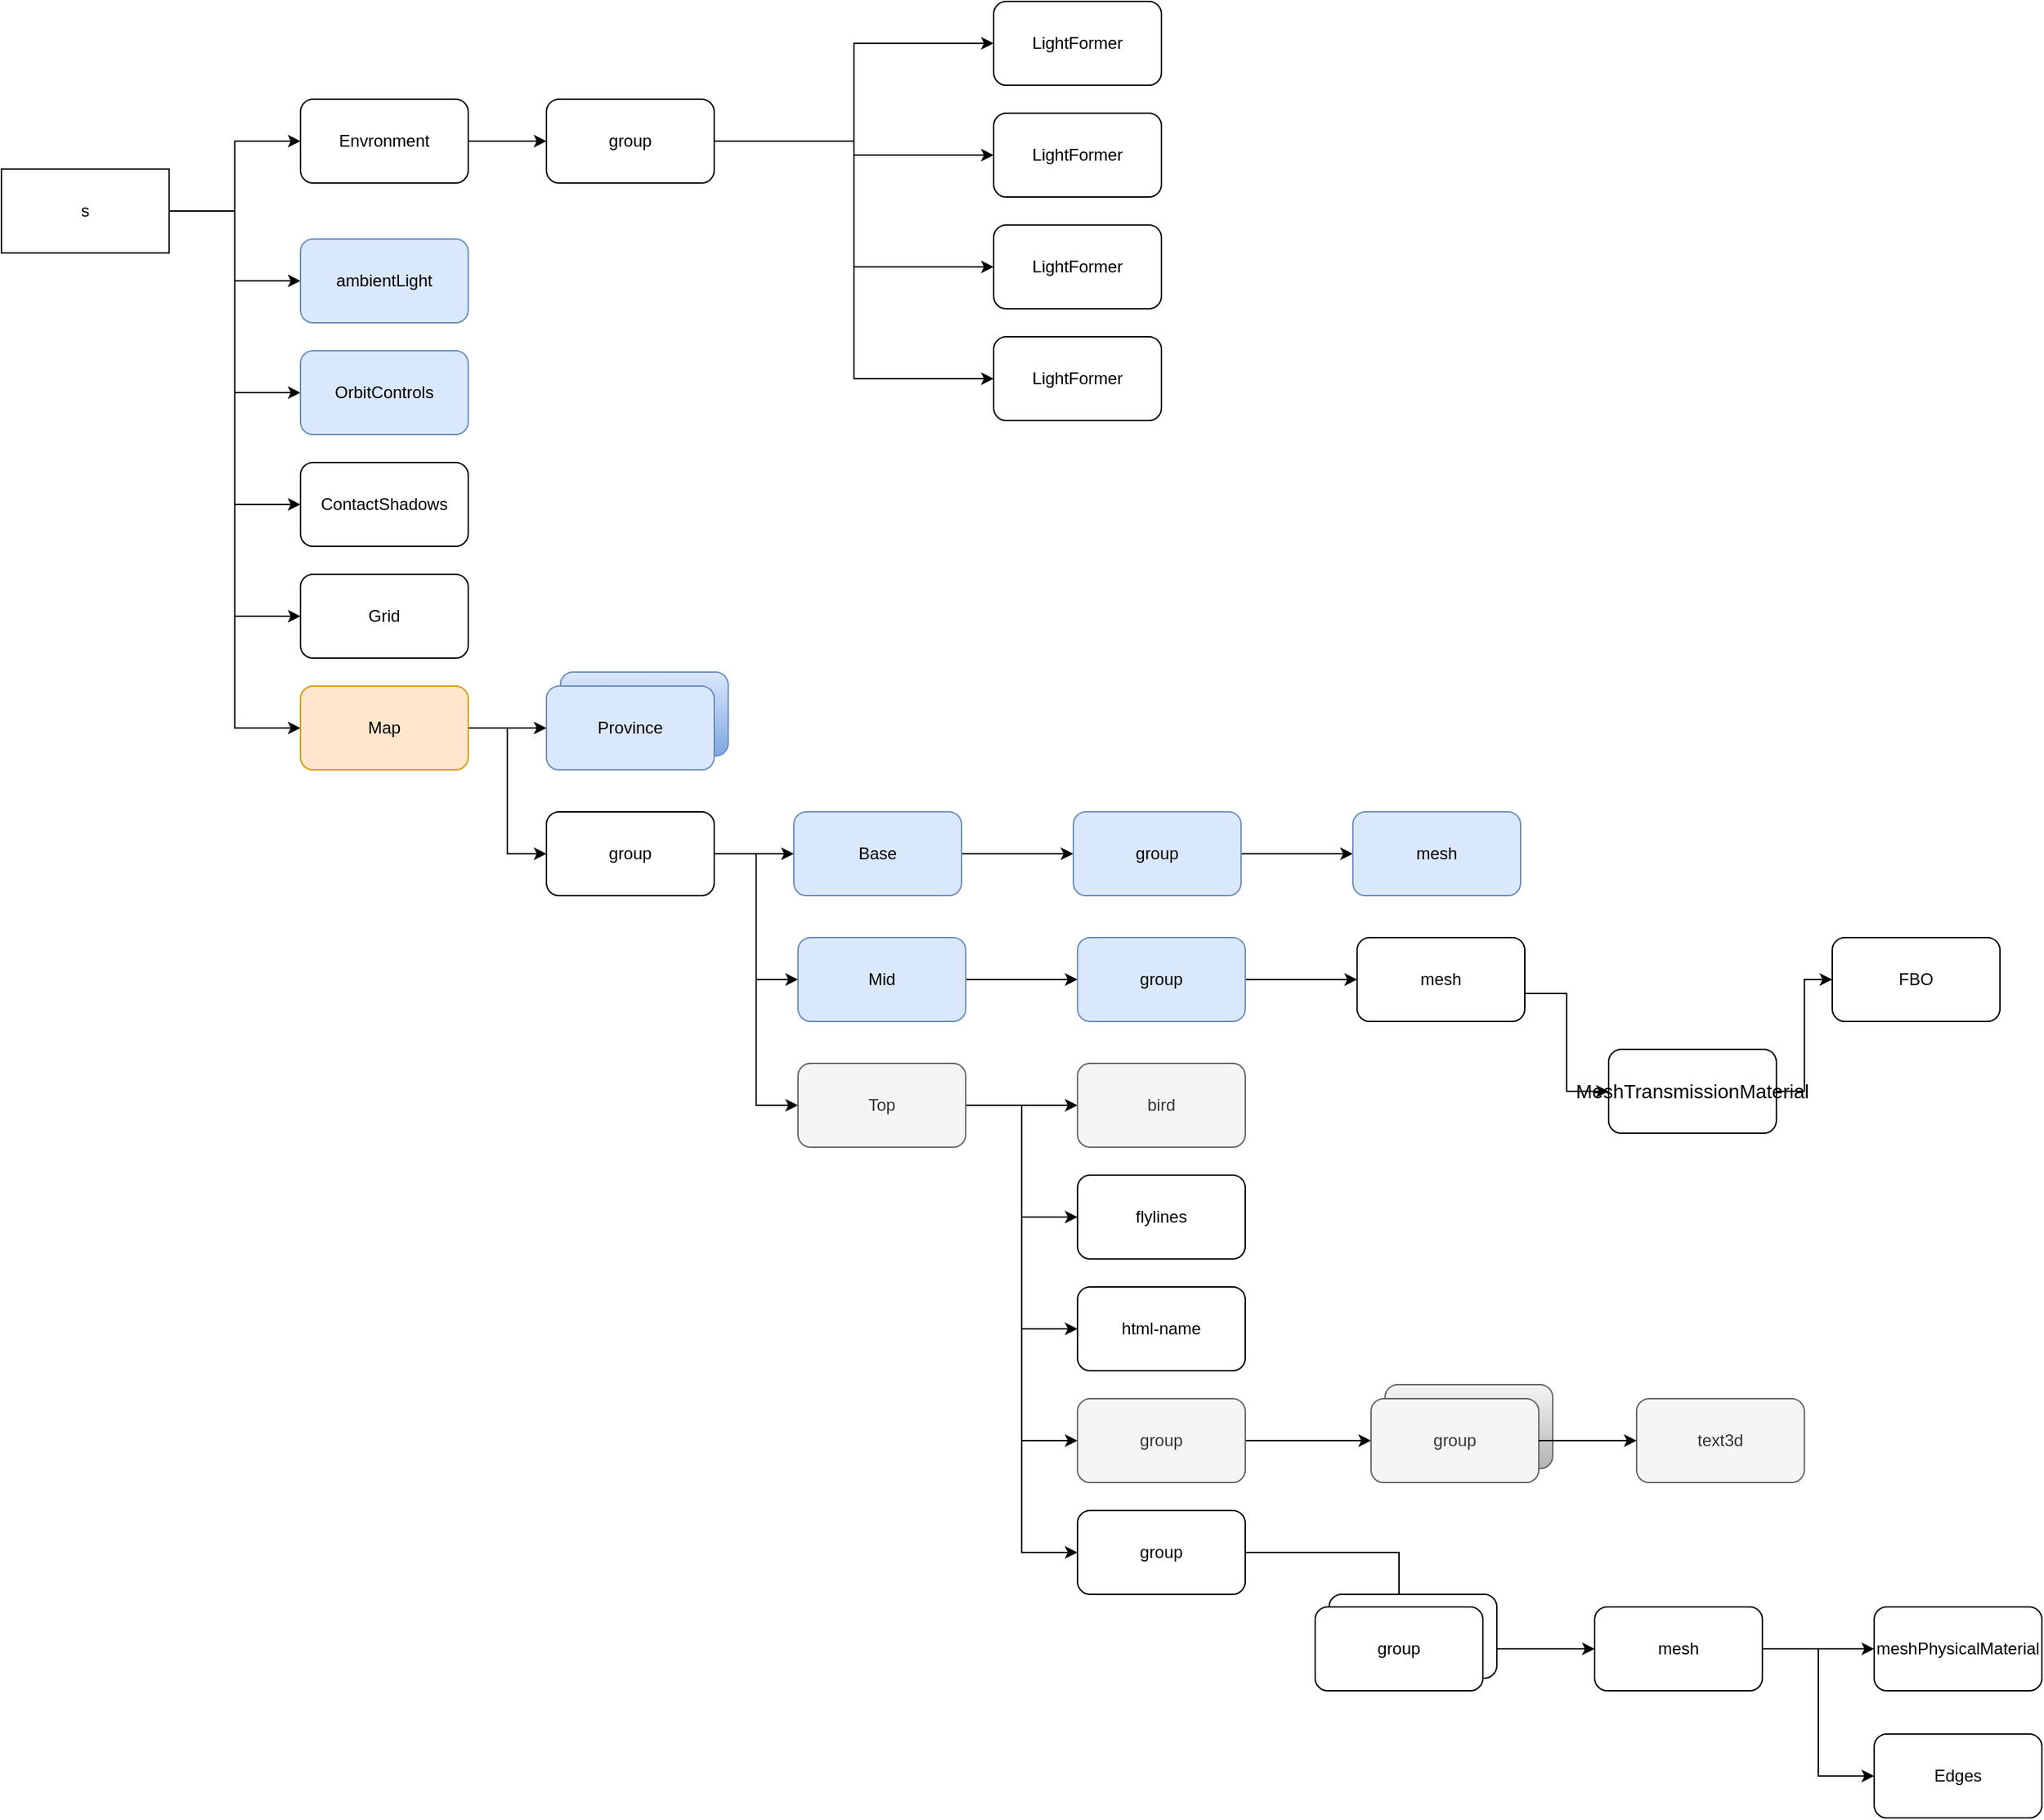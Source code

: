 <mxfile version="22.1.2" type="github">
  <diagram name="第 1 页" id="r-a5tPxfovDQRw7EhzH9">
    <mxGraphModel dx="1166" dy="824" grid="1" gridSize="10" guides="1" tooltips="1" connect="1" arrows="1" fold="1" page="1" pageScale="1" pageWidth="827" pageHeight="1169" math="0" shadow="0">
      <root>
        <mxCell id="0" />
        <mxCell id="1" parent="0" />
        <mxCell id="wlc8I1Woqjt-u-lDNjGX-18" style="edgeStyle=orthogonalEdgeStyle;rounded=0;orthogonalLoop=1;jettySize=auto;html=1;" edge="1" parent="1" source="wlc8I1Woqjt-u-lDNjGX-1" target="wlc8I1Woqjt-u-lDNjGX-3">
          <mxGeometry relative="1" as="geometry" />
        </mxCell>
        <mxCell id="wlc8I1Woqjt-u-lDNjGX-19" style="edgeStyle=orthogonalEdgeStyle;rounded=0;orthogonalLoop=1;jettySize=auto;html=1;entryX=0;entryY=0.5;entryDx=0;entryDy=0;" edge="1" parent="1" source="wlc8I1Woqjt-u-lDNjGX-1" target="wlc8I1Woqjt-u-lDNjGX-2">
          <mxGeometry relative="1" as="geometry" />
        </mxCell>
        <mxCell id="wlc8I1Woqjt-u-lDNjGX-23" style="edgeStyle=orthogonalEdgeStyle;rounded=0;orthogonalLoop=1;jettySize=auto;html=1;entryX=0;entryY=0.5;entryDx=0;entryDy=0;" edge="1" parent="1" source="wlc8I1Woqjt-u-lDNjGX-1" target="wlc8I1Woqjt-u-lDNjGX-22">
          <mxGeometry relative="1" as="geometry">
            <Array as="points">
              <mxPoint x="307" y="170" />
              <mxPoint x="307" y="300" />
            </Array>
          </mxGeometry>
        </mxCell>
        <mxCell id="wlc8I1Woqjt-u-lDNjGX-24" style="edgeStyle=orthogonalEdgeStyle;rounded=0;orthogonalLoop=1;jettySize=auto;html=1;entryX=0;entryY=0.5;entryDx=0;entryDy=0;" edge="1" parent="1" source="wlc8I1Woqjt-u-lDNjGX-1" target="wlc8I1Woqjt-u-lDNjGX-21">
          <mxGeometry relative="1" as="geometry">
            <Array as="points">
              <mxPoint x="307" y="170" />
              <mxPoint x="307" y="380" />
            </Array>
          </mxGeometry>
        </mxCell>
        <mxCell id="wlc8I1Woqjt-u-lDNjGX-27" style="edgeStyle=orthogonalEdgeStyle;rounded=0;orthogonalLoop=1;jettySize=auto;html=1;entryX=0;entryY=0.5;entryDx=0;entryDy=0;" edge="1" parent="1" source="wlc8I1Woqjt-u-lDNjGX-1" target="wlc8I1Woqjt-u-lDNjGX-26">
          <mxGeometry relative="1" as="geometry" />
        </mxCell>
        <mxCell id="wlc8I1Woqjt-u-lDNjGX-29" style="edgeStyle=orthogonalEdgeStyle;rounded=0;orthogonalLoop=1;jettySize=auto;html=1;entryX=0;entryY=0.5;entryDx=0;entryDy=0;" edge="1" parent="1" source="wlc8I1Woqjt-u-lDNjGX-1" target="wlc8I1Woqjt-u-lDNjGX-28">
          <mxGeometry relative="1" as="geometry" />
        </mxCell>
        <mxCell id="wlc8I1Woqjt-u-lDNjGX-1" value="s" style="rounded=0;whiteSpace=wrap;html=1;" vertex="1" parent="1">
          <mxGeometry x="140" y="140" width="120" height="60" as="geometry" />
        </mxCell>
        <mxCell id="wlc8I1Woqjt-u-lDNjGX-6" style="edgeStyle=orthogonalEdgeStyle;rounded=0;orthogonalLoop=1;jettySize=auto;html=1;" edge="1" parent="1" source="wlc8I1Woqjt-u-lDNjGX-2" target="wlc8I1Woqjt-u-lDNjGX-7">
          <mxGeometry relative="1" as="geometry">
            <mxPoint x="610" y="130" as="targetPoint" />
          </mxGeometry>
        </mxCell>
        <mxCell id="wlc8I1Woqjt-u-lDNjGX-2" value="Envronment" style="rounded=1;whiteSpace=wrap;html=1;" vertex="1" parent="1">
          <mxGeometry x="354" y="90" width="120" height="60" as="geometry" />
        </mxCell>
        <mxCell id="wlc8I1Woqjt-u-lDNjGX-3" value="ambientLight" style="rounded=1;whiteSpace=wrap;html=1;fillColor=#dae8fc;strokeColor=#6c8ebf;" vertex="1" parent="1">
          <mxGeometry x="354" y="190" width="120" height="60" as="geometry" />
        </mxCell>
        <mxCell id="wlc8I1Woqjt-u-lDNjGX-8" style="edgeStyle=orthogonalEdgeStyle;rounded=0;orthogonalLoop=1;jettySize=auto;html=1;" edge="1" parent="1" source="wlc8I1Woqjt-u-lDNjGX-7" target="wlc8I1Woqjt-u-lDNjGX-9">
          <mxGeometry relative="1" as="geometry">
            <mxPoint x="750" y="130" as="targetPoint" />
            <Array as="points">
              <mxPoint x="750" y="120" />
              <mxPoint x="750" y="50" />
            </Array>
          </mxGeometry>
        </mxCell>
        <mxCell id="wlc8I1Woqjt-u-lDNjGX-13" style="edgeStyle=orthogonalEdgeStyle;rounded=0;orthogonalLoop=1;jettySize=auto;html=1;" edge="1" parent="1" source="wlc8I1Woqjt-u-lDNjGX-7" target="wlc8I1Woqjt-u-lDNjGX-12">
          <mxGeometry relative="1" as="geometry" />
        </mxCell>
        <mxCell id="wlc8I1Woqjt-u-lDNjGX-15" style="edgeStyle=orthogonalEdgeStyle;rounded=0;orthogonalLoop=1;jettySize=auto;html=1;entryX=0;entryY=0.5;entryDx=0;entryDy=0;" edge="1" parent="1" source="wlc8I1Woqjt-u-lDNjGX-7" target="wlc8I1Woqjt-u-lDNjGX-10">
          <mxGeometry relative="1" as="geometry" />
        </mxCell>
        <mxCell id="wlc8I1Woqjt-u-lDNjGX-17" style="edgeStyle=orthogonalEdgeStyle;rounded=0;orthogonalLoop=1;jettySize=auto;html=1;entryX=0;entryY=0.5;entryDx=0;entryDy=0;" edge="1" parent="1" source="wlc8I1Woqjt-u-lDNjGX-7" target="wlc8I1Woqjt-u-lDNjGX-16">
          <mxGeometry relative="1" as="geometry" />
        </mxCell>
        <mxCell id="wlc8I1Woqjt-u-lDNjGX-7" value="group" style="rounded=1;whiteSpace=wrap;html=1;" vertex="1" parent="1">
          <mxGeometry x="530" y="90" width="120" height="60" as="geometry" />
        </mxCell>
        <mxCell id="wlc8I1Woqjt-u-lDNjGX-9" value="LightFormer" style="rounded=1;whiteSpace=wrap;html=1;" vertex="1" parent="1">
          <mxGeometry x="850" y="20" width="120" height="60" as="geometry" />
        </mxCell>
        <mxCell id="wlc8I1Woqjt-u-lDNjGX-10" value="LightFormer" style="rounded=1;whiteSpace=wrap;html=1;" vertex="1" parent="1">
          <mxGeometry x="850" y="180" width="120" height="60" as="geometry" />
        </mxCell>
        <mxCell id="wlc8I1Woqjt-u-lDNjGX-12" value="LightFormer" style="rounded=1;whiteSpace=wrap;html=1;" vertex="1" parent="1">
          <mxGeometry x="850" y="100" width="120" height="60" as="geometry" />
        </mxCell>
        <mxCell id="wlc8I1Woqjt-u-lDNjGX-16" value="LightFormer" style="rounded=1;whiteSpace=wrap;html=1;" vertex="1" parent="1">
          <mxGeometry x="850" y="260" width="120" height="60" as="geometry" />
        </mxCell>
        <mxCell id="wlc8I1Woqjt-u-lDNjGX-21" value="ContactShadows" style="rounded=1;whiteSpace=wrap;html=1;" vertex="1" parent="1">
          <mxGeometry x="354" y="350" width="120" height="60" as="geometry" />
        </mxCell>
        <mxCell id="wlc8I1Woqjt-u-lDNjGX-22" value="OrbitControls" style="rounded=1;whiteSpace=wrap;html=1;fillColor=#dae8fc;strokeColor=#6c8ebf;" vertex="1" parent="1">
          <mxGeometry x="354" y="270" width="120" height="60" as="geometry" />
        </mxCell>
        <mxCell id="wlc8I1Woqjt-u-lDNjGX-26" value="Grid" style="rounded=1;whiteSpace=wrap;html=1;" vertex="1" parent="1">
          <mxGeometry x="354" y="430" width="120" height="60" as="geometry" />
        </mxCell>
        <mxCell id="wlc8I1Woqjt-u-lDNjGX-31" style="edgeStyle=orthogonalEdgeStyle;rounded=0;orthogonalLoop=1;jettySize=auto;html=1;" edge="1" parent="1" source="wlc8I1Woqjt-u-lDNjGX-28" target="wlc8I1Woqjt-u-lDNjGX-30">
          <mxGeometry relative="1" as="geometry" />
        </mxCell>
        <mxCell id="wlc8I1Woqjt-u-lDNjGX-34" style="edgeStyle=orthogonalEdgeStyle;rounded=0;orthogonalLoop=1;jettySize=auto;html=1;entryX=0;entryY=0.5;entryDx=0;entryDy=0;" edge="1" parent="1" source="wlc8I1Woqjt-u-lDNjGX-28" target="wlc8I1Woqjt-u-lDNjGX-35">
          <mxGeometry relative="1" as="geometry">
            <mxPoint x="450" y="670" as="targetPoint" />
          </mxGeometry>
        </mxCell>
        <mxCell id="wlc8I1Woqjt-u-lDNjGX-28" value="Map" style="rounded=1;whiteSpace=wrap;html=1;fillColor=#ffe6cc;strokeColor=#d79b00;" vertex="1" parent="1">
          <mxGeometry x="354" y="510" width="120" height="60" as="geometry" />
        </mxCell>
        <mxCell id="wlc8I1Woqjt-u-lDNjGX-48" value="" style="edgeStyle=orthogonalEdgeStyle;rounded=0;orthogonalLoop=1;jettySize=auto;html=1;" edge="1" parent="1" source="wlc8I1Woqjt-u-lDNjGX-33" target="wlc8I1Woqjt-u-lDNjGX-47">
          <mxGeometry relative="1" as="geometry" />
        </mxCell>
        <mxCell id="wlc8I1Woqjt-u-lDNjGX-33" value="Base" style="rounded=1;whiteSpace=wrap;html=1;fillColor=#dae8fc;strokeColor=#6c8ebf;" vertex="1" parent="1">
          <mxGeometry x="707" y="600" width="120" height="60" as="geometry" />
        </mxCell>
        <mxCell id="wlc8I1Woqjt-u-lDNjGX-41" style="edgeStyle=orthogonalEdgeStyle;rounded=0;orthogonalLoop=1;jettySize=auto;html=1;" edge="1" parent="1" source="wlc8I1Woqjt-u-lDNjGX-35" target="wlc8I1Woqjt-u-lDNjGX-33">
          <mxGeometry relative="1" as="geometry" />
        </mxCell>
        <mxCell id="wlc8I1Woqjt-u-lDNjGX-43" style="edgeStyle=orthogonalEdgeStyle;rounded=0;orthogonalLoop=1;jettySize=auto;html=1;entryX=0;entryY=0.5;entryDx=0;entryDy=0;" edge="1" parent="1" source="wlc8I1Woqjt-u-lDNjGX-35" target="wlc8I1Woqjt-u-lDNjGX-42">
          <mxGeometry relative="1" as="geometry" />
        </mxCell>
        <mxCell id="wlc8I1Woqjt-u-lDNjGX-45" style="edgeStyle=orthogonalEdgeStyle;rounded=0;orthogonalLoop=1;jettySize=auto;html=1;entryX=0;entryY=0.5;entryDx=0;entryDy=0;" edge="1" parent="1" source="wlc8I1Woqjt-u-lDNjGX-35" target="wlc8I1Woqjt-u-lDNjGX-44">
          <mxGeometry relative="1" as="geometry" />
        </mxCell>
        <mxCell id="wlc8I1Woqjt-u-lDNjGX-35" value="group" style="rounded=1;whiteSpace=wrap;html=1;" vertex="1" parent="1">
          <mxGeometry x="530" y="600" width="120" height="60" as="geometry" />
        </mxCell>
        <mxCell id="wlc8I1Woqjt-u-lDNjGX-52" value="" style="edgeStyle=orthogonalEdgeStyle;rounded=0;orthogonalLoop=1;jettySize=auto;html=1;" edge="1" parent="1" source="wlc8I1Woqjt-u-lDNjGX-42" target="wlc8I1Woqjt-u-lDNjGX-51">
          <mxGeometry relative="1" as="geometry" />
        </mxCell>
        <mxCell id="wlc8I1Woqjt-u-lDNjGX-42" value="Mid" style="rounded=1;whiteSpace=wrap;html=1;fillColor=#dae8fc;strokeColor=#6c8ebf;" vertex="1" parent="1">
          <mxGeometry x="710" y="690" width="120" height="60" as="geometry" />
        </mxCell>
        <mxCell id="wlc8I1Woqjt-u-lDNjGX-56" value="" style="edgeStyle=orthogonalEdgeStyle;rounded=0;orthogonalLoop=1;jettySize=auto;html=1;" edge="1" parent="1" source="wlc8I1Woqjt-u-lDNjGX-44" target="wlc8I1Woqjt-u-lDNjGX-55">
          <mxGeometry relative="1" as="geometry" />
        </mxCell>
        <mxCell id="wlc8I1Woqjt-u-lDNjGX-58" value="" style="edgeStyle=orthogonalEdgeStyle;rounded=0;orthogonalLoop=1;jettySize=auto;html=1;entryX=0;entryY=0.5;entryDx=0;entryDy=0;" edge="1" parent="1" source="wlc8I1Woqjt-u-lDNjGX-44" target="wlc8I1Woqjt-u-lDNjGX-57">
          <mxGeometry relative="1" as="geometry" />
        </mxCell>
        <mxCell id="wlc8I1Woqjt-u-lDNjGX-61" value="" style="edgeStyle=orthogonalEdgeStyle;rounded=0;orthogonalLoop=1;jettySize=auto;html=1;entryX=0;entryY=0.5;entryDx=0;entryDy=0;" edge="1" parent="1" source="wlc8I1Woqjt-u-lDNjGX-44" target="wlc8I1Woqjt-u-lDNjGX-60">
          <mxGeometry relative="1" as="geometry" />
        </mxCell>
        <mxCell id="wlc8I1Woqjt-u-lDNjGX-63" style="edgeStyle=orthogonalEdgeStyle;rounded=0;orthogonalLoop=1;jettySize=auto;html=1;entryX=0;entryY=0.5;entryDx=0;entryDy=0;" edge="1" parent="1" source="wlc8I1Woqjt-u-lDNjGX-44" target="wlc8I1Woqjt-u-lDNjGX-62">
          <mxGeometry relative="1" as="geometry" />
        </mxCell>
        <mxCell id="wlc8I1Woqjt-u-lDNjGX-65" style="edgeStyle=orthogonalEdgeStyle;rounded=0;orthogonalLoop=1;jettySize=auto;html=1;entryX=0;entryY=0.5;entryDx=0;entryDy=0;" edge="1" parent="1" source="wlc8I1Woqjt-u-lDNjGX-44" target="wlc8I1Woqjt-u-lDNjGX-64">
          <mxGeometry relative="1" as="geometry" />
        </mxCell>
        <mxCell id="wlc8I1Woqjt-u-lDNjGX-44" value="Top" style="rounded=1;whiteSpace=wrap;html=1;fillColor=#f5f5f5;fontColor=#333333;strokeColor=#666666;" vertex="1" parent="1">
          <mxGeometry x="710" y="780" width="120" height="60" as="geometry" />
        </mxCell>
        <mxCell id="wlc8I1Woqjt-u-lDNjGX-50" value="" style="edgeStyle=orthogonalEdgeStyle;rounded=0;orthogonalLoop=1;jettySize=auto;html=1;" edge="1" parent="1" source="wlc8I1Woqjt-u-lDNjGX-47" target="wlc8I1Woqjt-u-lDNjGX-49">
          <mxGeometry relative="1" as="geometry" />
        </mxCell>
        <mxCell id="wlc8I1Woqjt-u-lDNjGX-47" value="group&lt;br&gt;" style="rounded=1;whiteSpace=wrap;html=1;fillColor=#dae8fc;strokeColor=#6c8ebf;" vertex="1" parent="1">
          <mxGeometry x="907" y="600" width="120" height="60" as="geometry" />
        </mxCell>
        <mxCell id="wlc8I1Woqjt-u-lDNjGX-49" value="mesh&lt;br&gt;" style="rounded=1;whiteSpace=wrap;html=1;fillColor=#dae8fc;strokeColor=#6c8ebf;" vertex="1" parent="1">
          <mxGeometry x="1107" y="600" width="120" height="60" as="geometry" />
        </mxCell>
        <mxCell id="wlc8I1Woqjt-u-lDNjGX-54" value="" style="edgeStyle=orthogonalEdgeStyle;rounded=0;orthogonalLoop=1;jettySize=auto;html=1;" edge="1" parent="1" source="wlc8I1Woqjt-u-lDNjGX-51" target="wlc8I1Woqjt-u-lDNjGX-53">
          <mxGeometry relative="1" as="geometry" />
        </mxCell>
        <mxCell id="wlc8I1Woqjt-u-lDNjGX-51" value="group&lt;br&gt;" style="rounded=1;whiteSpace=wrap;html=1;fillColor=#dae8fc;strokeColor=#6c8ebf;" vertex="1" parent="1">
          <mxGeometry x="910" y="690" width="120" height="60" as="geometry" />
        </mxCell>
        <mxCell id="wlc8I1Woqjt-u-lDNjGX-89" value="" style="edgeStyle=orthogonalEdgeStyle;rounded=0;orthogonalLoop=1;jettySize=auto;html=1;entryX=0;entryY=0.5;entryDx=0;entryDy=0;" edge="1" parent="1" source="wlc8I1Woqjt-u-lDNjGX-53" target="wlc8I1Woqjt-u-lDNjGX-88">
          <mxGeometry relative="1" as="geometry">
            <Array as="points">
              <mxPoint x="1260" y="730" />
              <mxPoint x="1260" y="800" />
            </Array>
          </mxGeometry>
        </mxCell>
        <mxCell id="wlc8I1Woqjt-u-lDNjGX-53" value="mesh&lt;br&gt;" style="rounded=1;whiteSpace=wrap;html=1;" vertex="1" parent="1">
          <mxGeometry x="1110" y="690" width="120" height="60" as="geometry" />
        </mxCell>
        <mxCell id="wlc8I1Woqjt-u-lDNjGX-55" value="bird" style="rounded=1;whiteSpace=wrap;html=1;fillColor=#f5f5f5;fontColor=#333333;strokeColor=#666666;" vertex="1" parent="1">
          <mxGeometry x="910" y="780" width="120" height="60" as="geometry" />
        </mxCell>
        <mxCell id="wlc8I1Woqjt-u-lDNjGX-57" value="flylines" style="rounded=1;whiteSpace=wrap;html=1;" vertex="1" parent="1">
          <mxGeometry x="910" y="860" width="120" height="60" as="geometry" />
        </mxCell>
        <mxCell id="wlc8I1Woqjt-u-lDNjGX-60" value="html-name" style="rounded=1;whiteSpace=wrap;html=1;" vertex="1" parent="1">
          <mxGeometry x="910" y="940" width="120" height="60" as="geometry" />
        </mxCell>
        <mxCell id="wlc8I1Woqjt-u-lDNjGX-76" style="edgeStyle=orthogonalEdgeStyle;rounded=0;orthogonalLoop=1;jettySize=auto;html=1;" edge="1" parent="1" source="wlc8I1Woqjt-u-lDNjGX-62" target="wlc8I1Woqjt-u-lDNjGX-75">
          <mxGeometry relative="1" as="geometry" />
        </mxCell>
        <mxCell id="wlc8I1Woqjt-u-lDNjGX-62" value="group&lt;br&gt;" style="rounded=1;whiteSpace=wrap;html=1;fillColor=#f5f5f5;fontColor=#333333;strokeColor=#666666;" vertex="1" parent="1">
          <mxGeometry x="910" y="1020" width="120" height="60" as="geometry" />
        </mxCell>
        <mxCell id="wlc8I1Woqjt-u-lDNjGX-64" value="group" style="rounded=1;whiteSpace=wrap;html=1;" vertex="1" parent="1">
          <mxGeometry x="910" y="1100" width="120" height="60" as="geometry" />
        </mxCell>
        <mxCell id="wlc8I1Woqjt-u-lDNjGX-70" value="" style="edgeStyle=orthogonalEdgeStyle;rounded=0;orthogonalLoop=1;jettySize=auto;html=1;" edge="1" parent="1" source="wlc8I1Woqjt-u-lDNjGX-66" target="wlc8I1Woqjt-u-lDNjGX-69">
          <mxGeometry relative="1" as="geometry" />
        </mxCell>
        <mxCell id="wlc8I1Woqjt-u-lDNjGX-67" value="" style="edgeStyle=orthogonalEdgeStyle;rounded=0;orthogonalLoop=1;jettySize=auto;html=1;" edge="1" parent="1" source="wlc8I1Woqjt-u-lDNjGX-64" target="wlc8I1Woqjt-u-lDNjGX-66">
          <mxGeometry relative="1" as="geometry" />
        </mxCell>
        <mxCell id="wlc8I1Woqjt-u-lDNjGX-72" value="" style="edgeStyle=orthogonalEdgeStyle;rounded=0;orthogonalLoop=1;jettySize=auto;html=1;" edge="1" parent="1" source="wlc8I1Woqjt-u-lDNjGX-69" target="wlc8I1Woqjt-u-lDNjGX-71">
          <mxGeometry relative="1" as="geometry" />
        </mxCell>
        <mxCell id="wlc8I1Woqjt-u-lDNjGX-74" value="" style="edgeStyle=orthogonalEdgeStyle;rounded=0;orthogonalLoop=1;jettySize=auto;html=1;entryX=0;entryY=0.5;entryDx=0;entryDy=0;" edge="1" parent="1" source="wlc8I1Woqjt-u-lDNjGX-69" target="wlc8I1Woqjt-u-lDNjGX-73">
          <mxGeometry relative="1" as="geometry" />
        </mxCell>
        <mxCell id="wlc8I1Woqjt-u-lDNjGX-69" value="mesh&lt;br&gt;" style="rounded=1;whiteSpace=wrap;html=1;" vertex="1" parent="1">
          <mxGeometry x="1280" y="1169" width="120" height="60" as="geometry" />
        </mxCell>
        <mxCell id="wlc8I1Woqjt-u-lDNjGX-71" value="meshPhysicalMaterial&lt;br&gt;" style="rounded=1;whiteSpace=wrap;html=1;" vertex="1" parent="1">
          <mxGeometry x="1480" y="1169" width="120" height="60" as="geometry" />
        </mxCell>
        <mxCell id="wlc8I1Woqjt-u-lDNjGX-73" value="Edges" style="rounded=1;whiteSpace=wrap;html=1;" vertex="1" parent="1">
          <mxGeometry x="1480" y="1260" width="120" height="60" as="geometry" />
        </mxCell>
        <mxCell id="wlc8I1Woqjt-u-lDNjGX-78" value="" style="group" vertex="1" connectable="0" parent="1">
          <mxGeometry x="1120" y="1010" width="130" height="70" as="geometry" />
        </mxCell>
        <mxCell id="wlc8I1Woqjt-u-lDNjGX-77" value="&#xa;&lt;h2 class=&quot;Heading__StyledHeading-sc-1c1dgg0-0 cgQnMS sr-only&quot; data-testid=&quot;screen-reader-heading&quot; id=&quot;sticky-breadcrumb-heading&quot; style=&quot;box-sizing: border-box; margin: 0px; font-size: 32px; font-weight: 600; position: absolute; width: 1px; height: 1px; padding: 0px; overflow: hidden; clip: rect(0px, 0px, 0px, 0px); overflow-wrap: normal; border: 0px; color: rgb(31, 35, 40); font-family: -apple-system, BlinkMacSystemFont, &amp;quot;Segoe UI&amp;quot;, &amp;quot;Noto Sans&amp;quot;, Helvetica, Arial, sans-serif, &amp;quot;Apple Color Emoji&amp;quot;, &amp;quot;Segoe UI Emoji&amp;quot;; font-style: normal; font-variant-ligatures: normal; font-variant-caps: normal; letter-spacing: normal; orphans: 2; text-align: start; text-indent: 0px; text-transform: none; widows: 2; word-spacing: 0px; -webkit-text-stroke-width: 0px; background-color: rgb(246, 248, 250); text-decoration-thickness: initial; text-decoration-style: initial; text-decoration-color: initial;&quot;&gt;Breadcrumbs&lt;/h2&gt;&lt;ol class=&quot;Box-sc-g0xbh4-0 cmAPIB&quot; style=&quot;box-sizing: border-box; padding-left: 0px; margin-top: 0px; margin-bottom: 0px; max-width: 100%; list-style: none; display: inline-block; color: rgb(31, 35, 40); font-family: -apple-system, BlinkMacSystemFont, &amp;quot;Segoe UI&amp;quot;, &amp;quot;Noto Sans&amp;quot;, Helvetica, Arial, sans-serif, &amp;quot;Apple Color Emoji&amp;quot;, &amp;quot;Segoe UI Emoji&amp;quot;; font-size: 14px; font-style: normal; font-variant-ligatures: normal; font-variant-caps: normal; font-weight: 400; letter-spacing: normal; orphans: 2; text-align: start; text-indent: 0px; text-transform: none; widows: 2; word-spacing: 0px; -webkit-text-stroke-width: 0px; background-color: rgb(246, 248, 250); text-decoration-thickness: initial; text-decoration-style: initial; text-decoration-color: initial;&quot;&gt;&lt;li class=&quot;Box-sc-g0xbh4-0 jwXCBK&quot; style=&quot;box-sizing: border-box; display: inline-block; max-width: 100%;&quot;&gt;3d-geoMap&lt;/li&gt;&lt;/ol&gt;&#xa;&#xa;" style="rounded=1;whiteSpace=wrap;html=1;fillColor=#f5f5f5;strokeColor=#666666;gradientColor=#b3b3b3;" vertex="1" parent="wlc8I1Woqjt-u-lDNjGX-78">
          <mxGeometry x="10" width="120" height="60" as="geometry" />
        </mxCell>
        <mxCell id="wlc8I1Woqjt-u-lDNjGX-75" value="group&lt;br&gt;" style="rounded=1;whiteSpace=wrap;html=1;fillColor=#f5f5f5;fontColor=#333333;strokeColor=#666666;" vertex="1" parent="wlc8I1Woqjt-u-lDNjGX-78">
          <mxGeometry y="10" width="120" height="60" as="geometry" />
        </mxCell>
        <mxCell id="wlc8I1Woqjt-u-lDNjGX-79" value="" style="group" vertex="1" connectable="0" parent="1">
          <mxGeometry x="1080" y="1160" width="130" height="69" as="geometry" />
        </mxCell>
        <mxCell id="wlc8I1Woqjt-u-lDNjGX-68" value="group" style="rounded=1;whiteSpace=wrap;html=1;" vertex="1" parent="wlc8I1Woqjt-u-lDNjGX-79">
          <mxGeometry x="10" width="120" height="60" as="geometry" />
        </mxCell>
        <mxCell id="wlc8I1Woqjt-u-lDNjGX-66" value="group" style="rounded=1;whiteSpace=wrap;html=1;" vertex="1" parent="wlc8I1Woqjt-u-lDNjGX-79">
          <mxGeometry y="9" width="120" height="60" as="geometry" />
        </mxCell>
        <mxCell id="wlc8I1Woqjt-u-lDNjGX-80" value="" style="group" vertex="1" connectable="0" parent="1">
          <mxGeometry x="530" y="500" width="130" height="70" as="geometry" />
        </mxCell>
        <mxCell id="wlc8I1Woqjt-u-lDNjGX-32" value="" style="rounded=1;whiteSpace=wrap;html=1;fillColor=#dae8fc;strokeColor=#6c8ebf;gradientColor=#7ea6e0;" vertex="1" parent="wlc8I1Woqjt-u-lDNjGX-80">
          <mxGeometry x="10" width="120" height="60" as="geometry" />
        </mxCell>
        <mxCell id="wlc8I1Woqjt-u-lDNjGX-30" value="Province&lt;br&gt;" style="rounded=1;whiteSpace=wrap;html=1;fillColor=#dae8fc;strokeColor=#6c8ebf;" vertex="1" parent="wlc8I1Woqjt-u-lDNjGX-80">
          <mxGeometry y="10" width="120" height="60" as="geometry" />
        </mxCell>
        <mxCell id="wlc8I1Woqjt-u-lDNjGX-82" value="text3d" style="rounded=1;whiteSpace=wrap;html=1;fillColor=#f5f5f5;strokeColor=#666666;fontColor=#333333;" vertex="1" parent="1">
          <mxGeometry x="1310" y="1020" width="120" height="60" as="geometry" />
        </mxCell>
        <mxCell id="wlc8I1Woqjt-u-lDNjGX-81" style="edgeStyle=orthogonalEdgeStyle;rounded=0;orthogonalLoop=1;jettySize=auto;html=1;" edge="1" parent="1" source="wlc8I1Woqjt-u-lDNjGX-75" target="wlc8I1Woqjt-u-lDNjGX-82">
          <mxGeometry relative="1" as="geometry">
            <mxPoint x="1330" y="1050" as="targetPoint" />
          </mxGeometry>
        </mxCell>
        <mxCell id="wlc8I1Woqjt-u-lDNjGX-86" value="FBO" style="rounded=1;whiteSpace=wrap;html=1;" vertex="1" parent="1">
          <mxGeometry x="1450" y="690" width="120" height="60" as="geometry" />
        </mxCell>
        <mxCell id="wlc8I1Woqjt-u-lDNjGX-90" style="edgeStyle=orthogonalEdgeStyle;rounded=0;orthogonalLoop=1;jettySize=auto;html=1;entryX=0;entryY=0.5;entryDx=0;entryDy=0;" edge="1" parent="1" source="wlc8I1Woqjt-u-lDNjGX-88" target="wlc8I1Woqjt-u-lDNjGX-86">
          <mxGeometry relative="1" as="geometry" />
        </mxCell>
        <mxCell id="wlc8I1Woqjt-u-lDNjGX-88" value="&lt;div style=&quot;font-size: 14px; line-height: 19px;&quot;&gt;MeshTransmissionMaterial&lt;/div&gt;" style="rounded=1;whiteSpace=wrap;html=1;" vertex="1" parent="1">
          <mxGeometry x="1290" y="770" width="120" height="60" as="geometry" />
        </mxCell>
      </root>
    </mxGraphModel>
  </diagram>
</mxfile>
